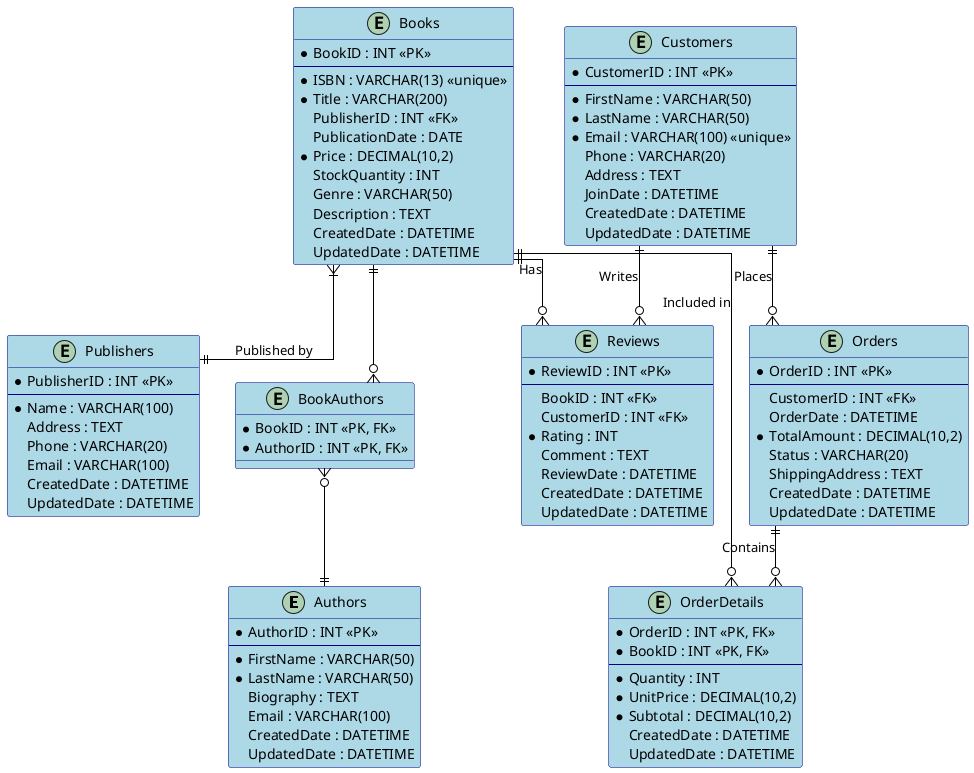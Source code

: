 @startuml BookHaven ERD

' Styling
skinparam linetype ortho
skinparam class {
    BackgroundColor LightBlue
    ArrowColor Black
    BorderColor DarkBlue
}

' Entities
entity "Authors" as authors {
    * AuthorID : INT <<PK>>
    --
    * FirstName : VARCHAR(50)
    * LastName : VARCHAR(50)
    Biography : TEXT
    Email : VARCHAR(100)
    CreatedDate : DATETIME
    UpdatedDate : DATETIME
}

entity "Publishers" as publishers {
    * PublisherID : INT <<PK>>
    --
    * Name : VARCHAR(100)
    Address : TEXT
    Phone : VARCHAR(20)
    Email : VARCHAR(100)
    CreatedDate : DATETIME
    UpdatedDate : DATETIME
}

entity "Books" as books {
    * BookID : INT <<PK>>
    --
    * ISBN : VARCHAR(13) <<unique>>
    * Title : VARCHAR(200)
    PublisherID : INT <<FK>>
    PublicationDate : DATE
    * Price : DECIMAL(10,2)
    StockQuantity : INT
    Genre : VARCHAR(50)
    Description : TEXT
    CreatedDate : DATETIME
    UpdatedDate : DATETIME
}

entity "BookAuthors" as bookauthors {
    * BookID : INT <<PK, FK>>
    * AuthorID : INT <<PK, FK>>
}

entity "Customers" as customers {
    * CustomerID : INT <<PK>>
    --
    * FirstName : VARCHAR(50)
    * LastName : VARCHAR(50)
    * Email : VARCHAR(100) <<unique>>
    Phone : VARCHAR(20)
    Address : TEXT
    JoinDate : DATETIME
    CreatedDate : DATETIME
    UpdatedDate : DATETIME
}

entity "Orders" as orders {
    * OrderID : INT <<PK>>
    --
    CustomerID : INT <<FK>>
    OrderDate : DATETIME
    * TotalAmount : DECIMAL(10,2)
    Status : VARCHAR(20)
    ShippingAddress : TEXT
    CreatedDate : DATETIME
    UpdatedDate : DATETIME
}

entity "OrderDetails" as orderdetails {
    * OrderID : INT <<PK, FK>>
    * BookID : INT <<PK, FK>>
    --
    * Quantity : INT
    * UnitPrice : DECIMAL(10,2)
    * Subtotal : DECIMAL(10,2)
    CreatedDate : DATETIME
    UpdatedDate : DATETIME
}

entity "Reviews" as reviews {
    * ReviewID : INT <<PK>>
    --
    BookID : INT <<FK>>
    CustomerID : INT <<FK>>
    * Rating : INT
    Comment : TEXT
    ReviewDate : DATETIME
    CreatedDate : DATETIME
    UpdatedDate : DATETIME
}

' Relationships
books }|--|| publishers : "Published by"
books ||--o{ bookauthors
bookauthors }o--|| authors
customers ||--o{ orders : "Places"
orders ||--o{ orderdetails : "Contains"
books ||--o{ orderdetails : "Included in"
books ||--o{ reviews : "Has"
customers ||--o{ reviews : "Writes"

@enduml
